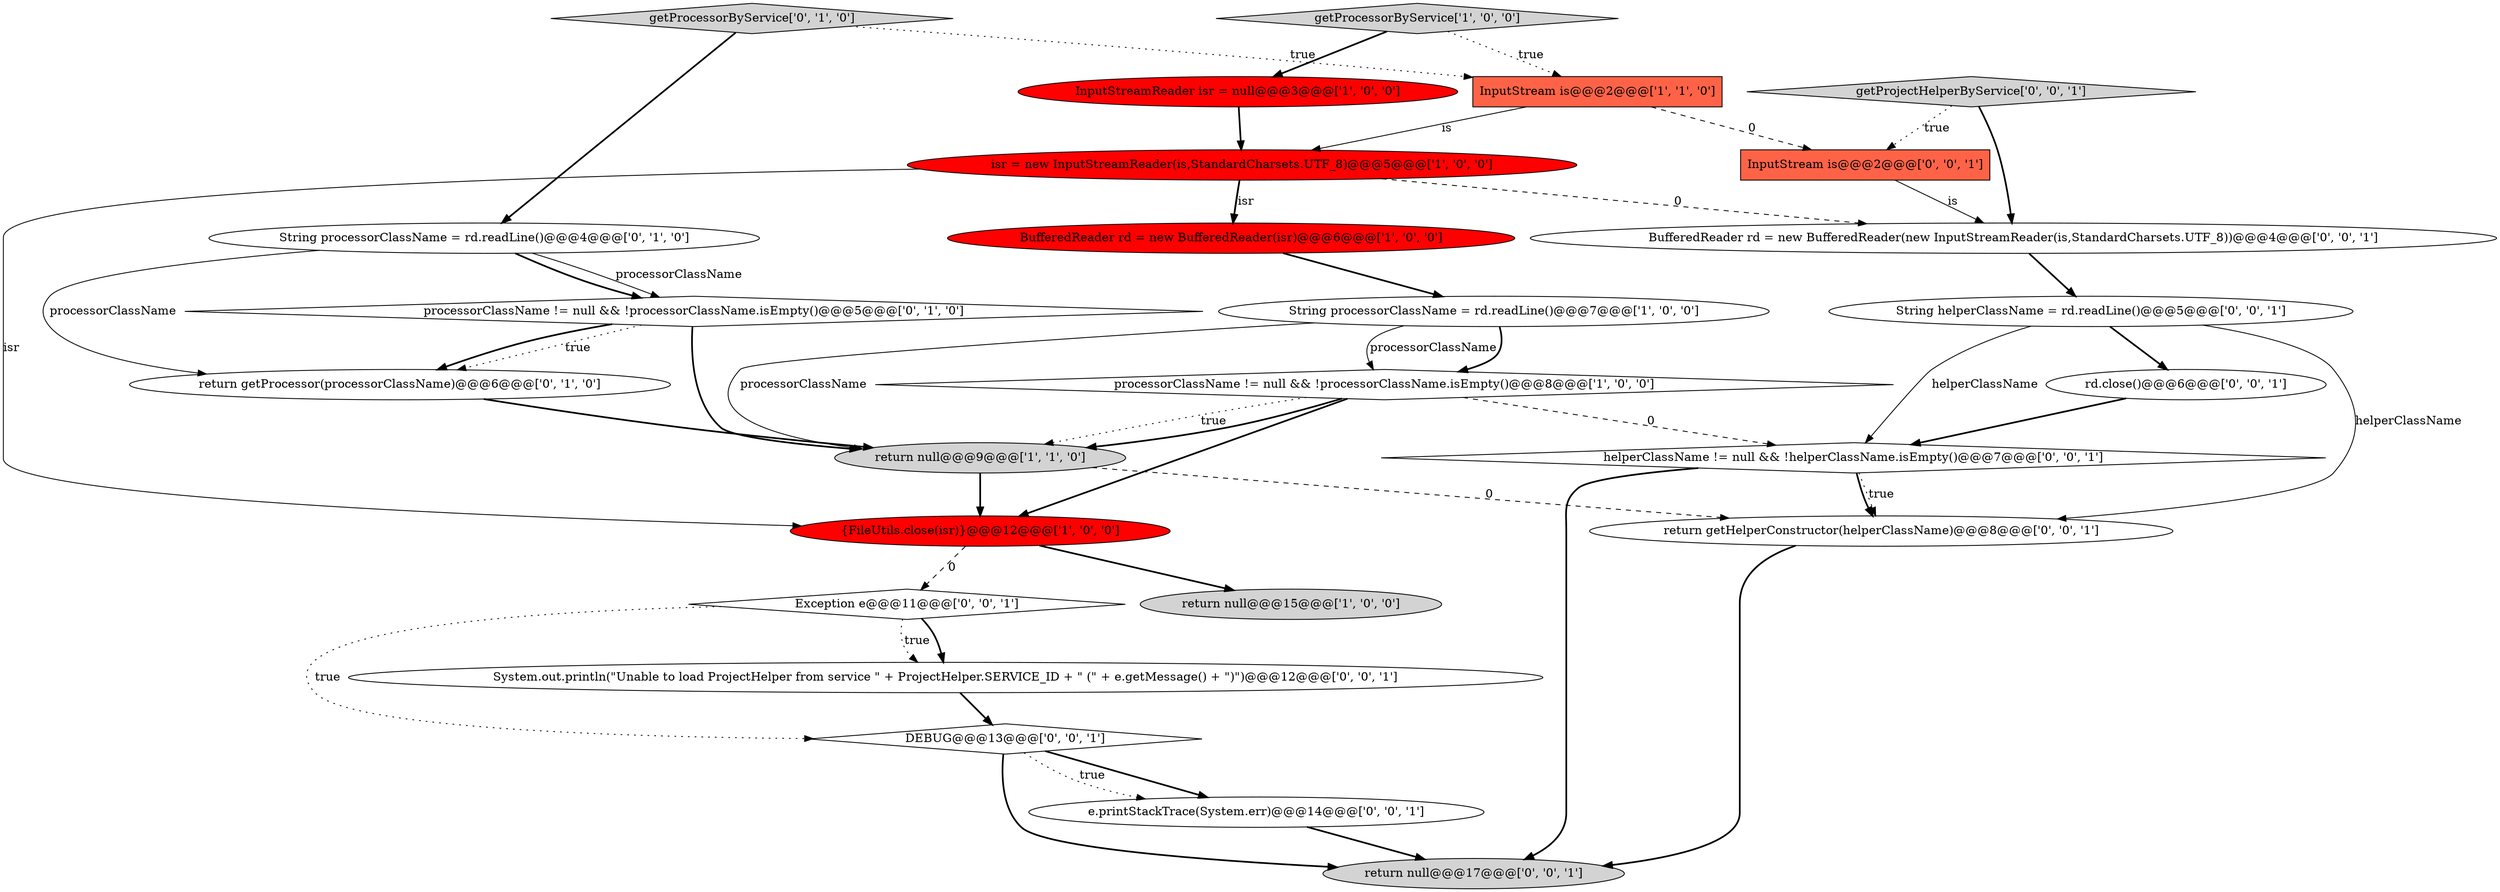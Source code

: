 digraph {
17 [style = filled, label = "BufferedReader rd = new BufferedReader(new InputStreamReader(is,StandardCharsets.UTF_8))@@@4@@@['0', '0', '1']", fillcolor = white, shape = ellipse image = "AAA0AAABBB3BBB"];
25 [style = filled, label = "e.printStackTrace(System.err)@@@14@@@['0', '0', '1']", fillcolor = white, shape = ellipse image = "AAA0AAABBB3BBB"];
14 [style = filled, label = "rd.close()@@@6@@@['0', '0', '1']", fillcolor = white, shape = ellipse image = "AAA0AAABBB3BBB"];
20 [style = filled, label = "System.out.println(\"Unable to load ProjectHelper from service \" + ProjectHelper.SERVICE_ID + \" (\" + e.getMessage() + \")\")@@@12@@@['0', '0', '1']", fillcolor = white, shape = ellipse image = "AAA0AAABBB3BBB"];
18 [style = filled, label = "return null@@@17@@@['0', '0', '1']", fillcolor = lightgray, shape = ellipse image = "AAA0AAABBB3BBB"];
7 [style = filled, label = "return null@@@15@@@['1', '0', '0']", fillcolor = lightgray, shape = ellipse image = "AAA0AAABBB1BBB"];
19 [style = filled, label = "String helperClassName = rd.readLine()@@@5@@@['0', '0', '1']", fillcolor = white, shape = ellipse image = "AAA0AAABBB3BBB"];
23 [style = filled, label = "Exception e@@@11@@@['0', '0', '1']", fillcolor = white, shape = diamond image = "AAA0AAABBB3BBB"];
0 [style = filled, label = "getProcessorByService['1', '0', '0']", fillcolor = lightgray, shape = diamond image = "AAA0AAABBB1BBB"];
6 [style = filled, label = "InputStreamReader isr = null@@@3@@@['1', '0', '0']", fillcolor = red, shape = ellipse image = "AAA1AAABBB1BBB"];
12 [style = filled, label = "String processorClassName = rd.readLine()@@@4@@@['0', '1', '0']", fillcolor = white, shape = ellipse image = "AAA0AAABBB2BBB"];
15 [style = filled, label = "DEBUG@@@13@@@['0', '0', '1']", fillcolor = white, shape = diamond image = "AAA0AAABBB3BBB"];
21 [style = filled, label = "return getHelperConstructor(helperClassName)@@@8@@@['0', '0', '1']", fillcolor = white, shape = ellipse image = "AAA0AAABBB3BBB"];
13 [style = filled, label = "getProcessorByService['0', '1', '0']", fillcolor = lightgray, shape = diamond image = "AAA0AAABBB2BBB"];
9 [style = filled, label = "{FileUtils.close(isr)}@@@12@@@['1', '0', '0']", fillcolor = red, shape = ellipse image = "AAA1AAABBB1BBB"];
4 [style = filled, label = "String processorClassName = rd.readLine()@@@7@@@['1', '0', '0']", fillcolor = white, shape = ellipse image = "AAA0AAABBB1BBB"];
3 [style = filled, label = "return null@@@9@@@['1', '1', '0']", fillcolor = lightgray, shape = ellipse image = "AAA0AAABBB1BBB"];
11 [style = filled, label = "return getProcessor(processorClassName)@@@6@@@['0', '1', '0']", fillcolor = white, shape = ellipse image = "AAA0AAABBB2BBB"];
1 [style = filled, label = "BufferedReader rd = new BufferedReader(isr)@@@6@@@['1', '0', '0']", fillcolor = red, shape = ellipse image = "AAA1AAABBB1BBB"];
2 [style = filled, label = "processorClassName != null && !processorClassName.isEmpty()@@@8@@@['1', '0', '0']", fillcolor = white, shape = diamond image = "AAA0AAABBB1BBB"];
8 [style = filled, label = "isr = new InputStreamReader(is,StandardCharsets.UTF_8)@@@5@@@['1', '0', '0']", fillcolor = red, shape = ellipse image = "AAA1AAABBB1BBB"];
5 [style = filled, label = "InputStream is@@@2@@@['1', '1', '0']", fillcolor = tomato, shape = box image = "AAA0AAABBB1BBB"];
24 [style = filled, label = "InputStream is@@@2@@@['0', '0', '1']", fillcolor = tomato, shape = box image = "AAA0AAABBB3BBB"];
22 [style = filled, label = "helperClassName != null && !helperClassName.isEmpty()@@@7@@@['0', '0', '1']", fillcolor = white, shape = diamond image = "AAA0AAABBB3BBB"];
16 [style = filled, label = "getProjectHelperByService['0', '0', '1']", fillcolor = lightgray, shape = diamond image = "AAA0AAABBB3BBB"];
10 [style = filled, label = "processorClassName != null && !processorClassName.isEmpty()@@@5@@@['0', '1', '0']", fillcolor = white, shape = diamond image = "AAA0AAABBB2BBB"];
2->3 [style = dotted, label="true"];
22->21 [style = dotted, label="true"];
1->4 [style = bold, label=""];
23->20 [style = bold, label=""];
0->5 [style = dotted, label="true"];
4->2 [style = solid, label="processorClassName"];
3->21 [style = dashed, label="0"];
0->6 [style = bold, label=""];
15->25 [style = bold, label=""];
24->17 [style = solid, label="is"];
2->3 [style = bold, label=""];
14->22 [style = bold, label=""];
25->18 [style = bold, label=""];
22->21 [style = bold, label=""];
5->24 [style = dashed, label="0"];
10->3 [style = bold, label=""];
13->5 [style = dotted, label="true"];
4->2 [style = bold, label=""];
2->9 [style = bold, label=""];
16->17 [style = bold, label=""];
9->7 [style = bold, label=""];
15->18 [style = bold, label=""];
17->19 [style = bold, label=""];
5->8 [style = solid, label="is"];
21->18 [style = bold, label=""];
9->23 [style = dashed, label="0"];
3->9 [style = bold, label=""];
8->1 [style = bold, label=""];
23->20 [style = dotted, label="true"];
12->10 [style = bold, label=""];
22->18 [style = bold, label=""];
13->12 [style = bold, label=""];
8->1 [style = solid, label="isr"];
19->14 [style = bold, label=""];
11->3 [style = bold, label=""];
10->11 [style = dotted, label="true"];
6->8 [style = bold, label=""];
12->11 [style = solid, label="processorClassName"];
8->17 [style = dashed, label="0"];
19->21 [style = solid, label="helperClassName"];
23->15 [style = dotted, label="true"];
4->3 [style = solid, label="processorClassName"];
8->9 [style = solid, label="isr"];
19->22 [style = solid, label="helperClassName"];
15->25 [style = dotted, label="true"];
20->15 [style = bold, label=""];
2->22 [style = dashed, label="0"];
16->24 [style = dotted, label="true"];
12->10 [style = solid, label="processorClassName"];
10->11 [style = bold, label=""];
}
